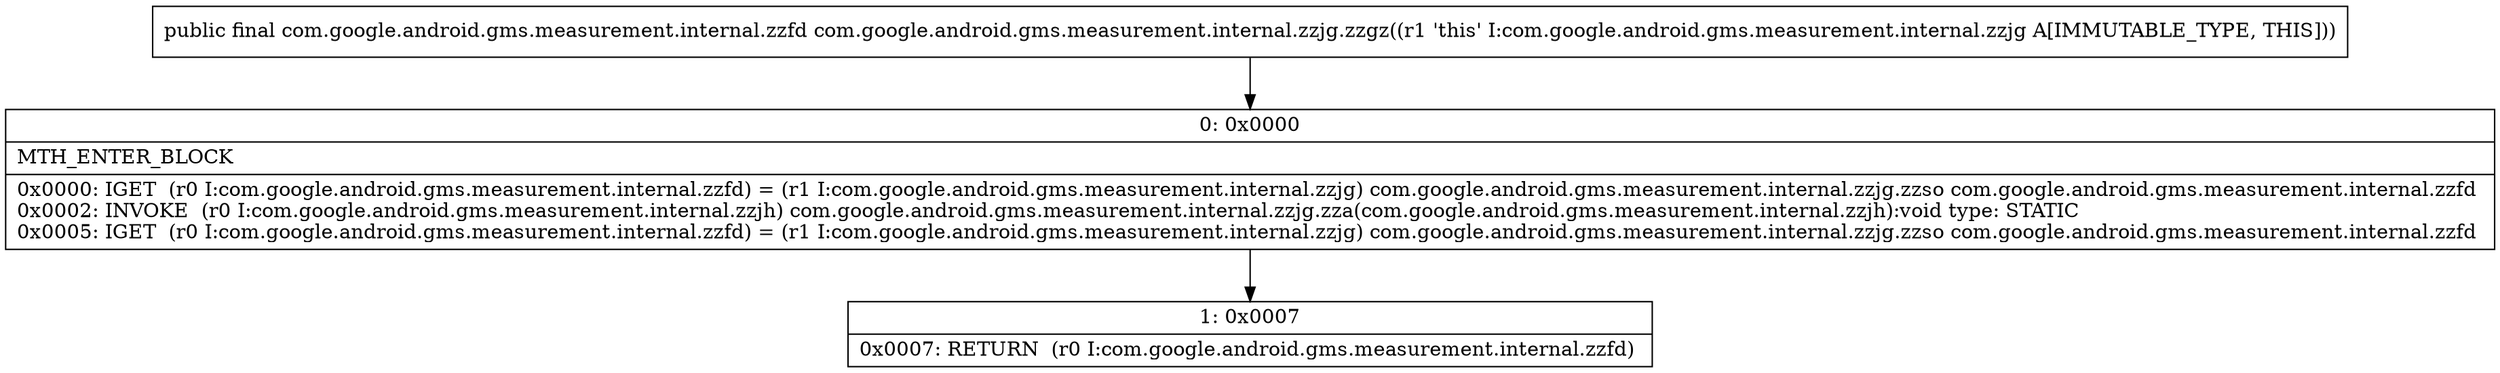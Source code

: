 digraph "CFG forcom.google.android.gms.measurement.internal.zzjg.zzgz()Lcom\/google\/android\/gms\/measurement\/internal\/zzfd;" {
Node_0 [shape=record,label="{0\:\ 0x0000|MTH_ENTER_BLOCK\l|0x0000: IGET  (r0 I:com.google.android.gms.measurement.internal.zzfd) = (r1 I:com.google.android.gms.measurement.internal.zzjg) com.google.android.gms.measurement.internal.zzjg.zzso com.google.android.gms.measurement.internal.zzfd \l0x0002: INVOKE  (r0 I:com.google.android.gms.measurement.internal.zzjh) com.google.android.gms.measurement.internal.zzjg.zza(com.google.android.gms.measurement.internal.zzjh):void type: STATIC \l0x0005: IGET  (r0 I:com.google.android.gms.measurement.internal.zzfd) = (r1 I:com.google.android.gms.measurement.internal.zzjg) com.google.android.gms.measurement.internal.zzjg.zzso com.google.android.gms.measurement.internal.zzfd \l}"];
Node_1 [shape=record,label="{1\:\ 0x0007|0x0007: RETURN  (r0 I:com.google.android.gms.measurement.internal.zzfd) \l}"];
MethodNode[shape=record,label="{public final com.google.android.gms.measurement.internal.zzfd com.google.android.gms.measurement.internal.zzjg.zzgz((r1 'this' I:com.google.android.gms.measurement.internal.zzjg A[IMMUTABLE_TYPE, THIS])) }"];
MethodNode -> Node_0;
Node_0 -> Node_1;
}

